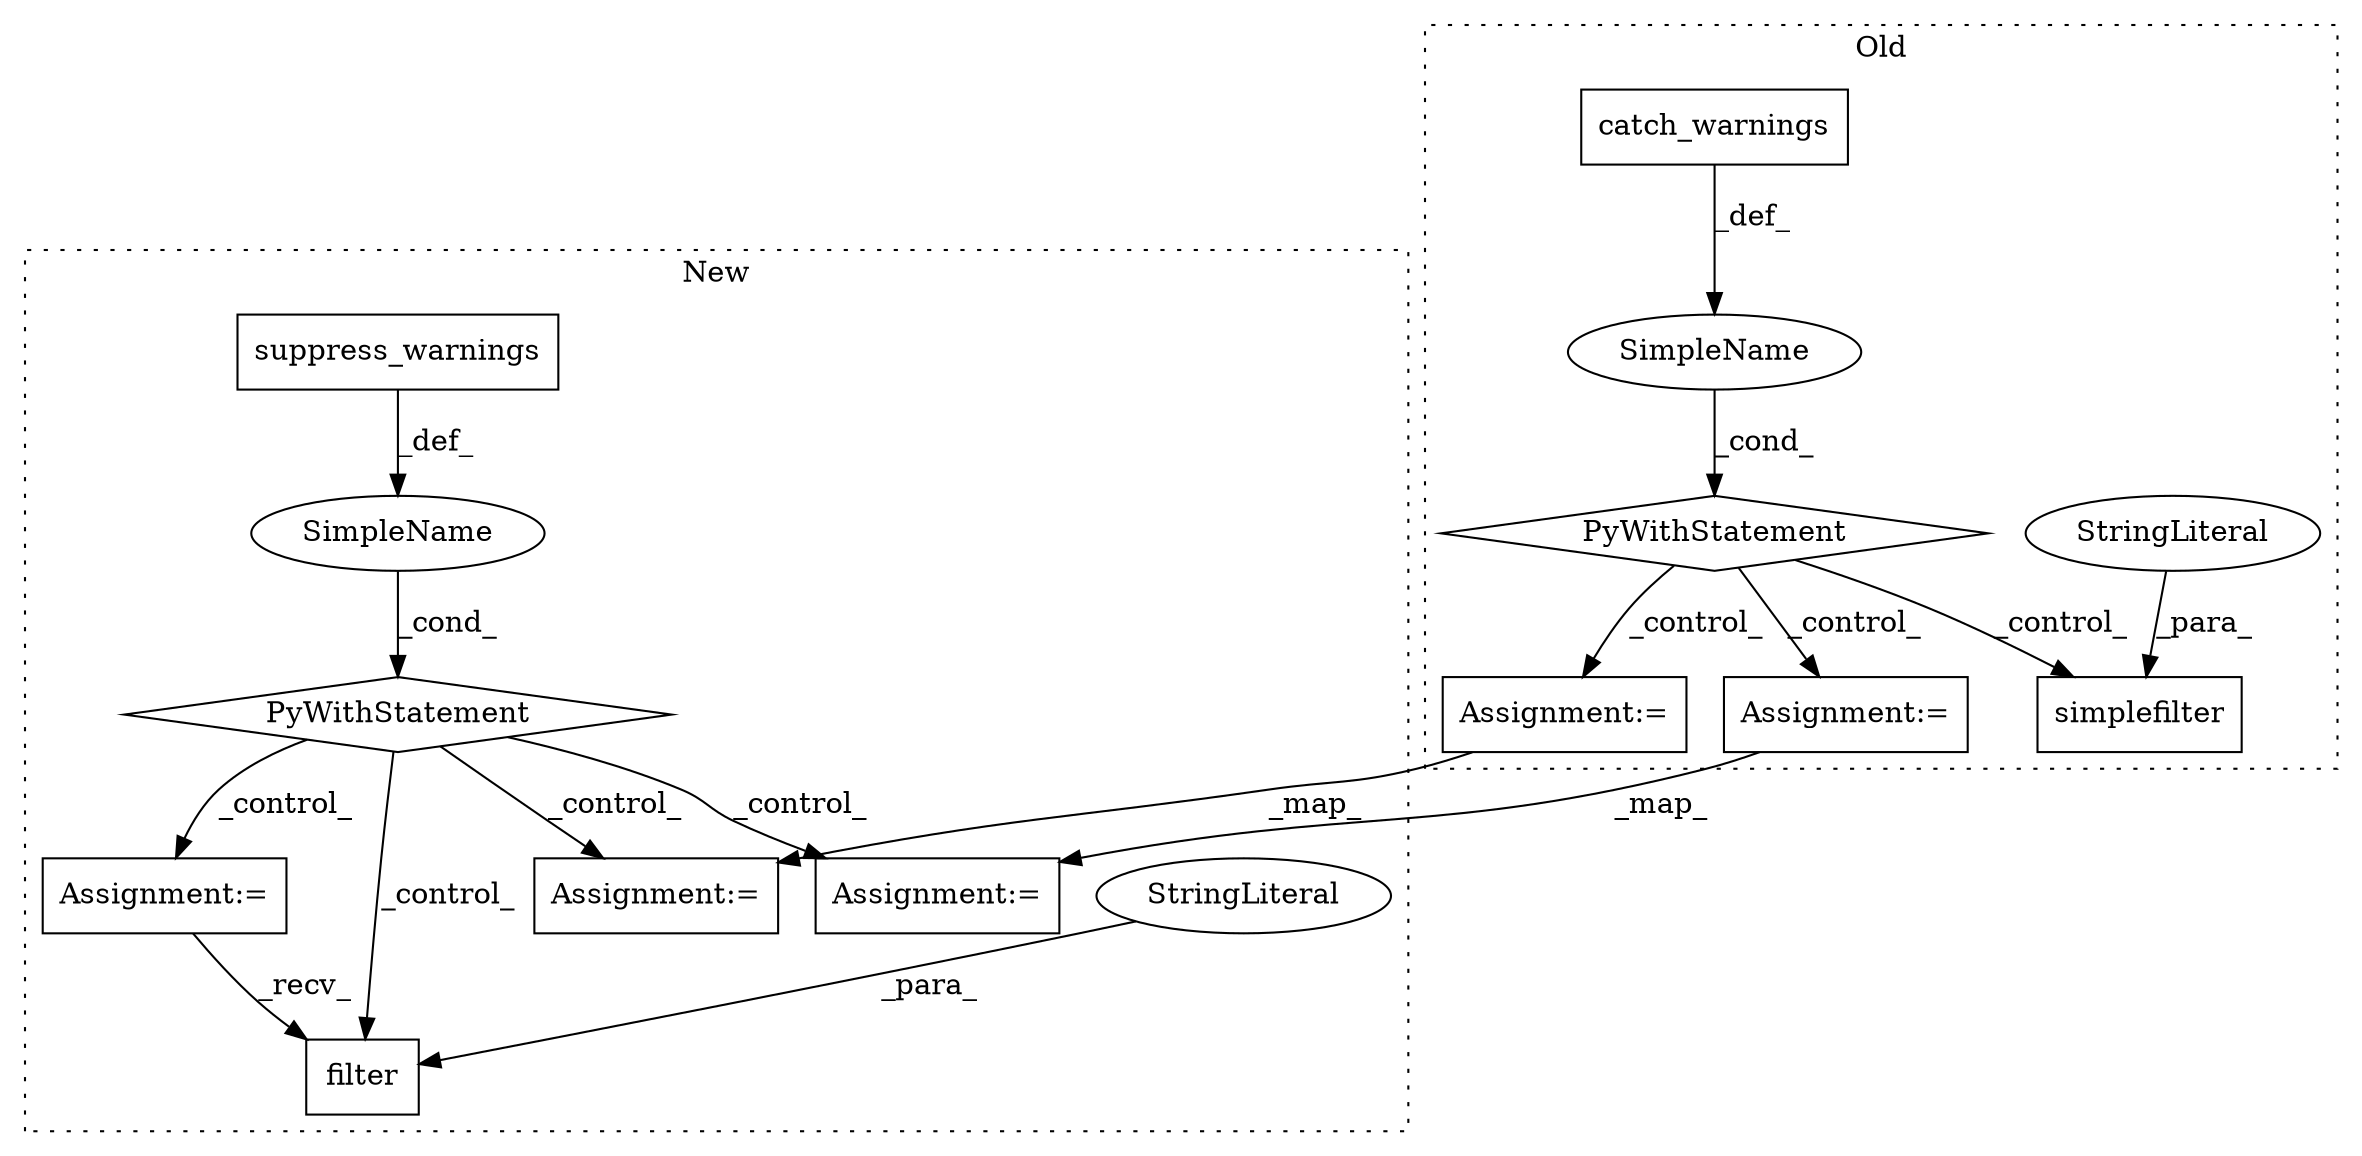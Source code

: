 digraph G {
subgraph cluster0 {
1 [label="PyWithStatement" a="104" s="10022,10057" l="10,2" shape="diamond"];
7 [label="catch_warnings" a="32" s="10041" l="16" shape="box"];
9 [label="simplefilter" a="32" s="10076,10121" l="13,1" shape="box"];
10 [label="SimpleName" a="42" s="" l="" shape="ellipse"];
11 [label="StringLiteral" a="45" s="10089" l="8" shape="ellipse"];
13 [label="Assignment:=" a="7" s="10421" l="1" shape="box"];
15 [label="Assignment:=" a="7" s="10397" l="1" shape="box"];
label = "Old";
style="dotted";
}
subgraph cluster1 {
2 [label="filter" a="32" s="10353,10417" l="7,1" shape="box"];
3 [label="StringLiteral" a="45" s="10384" l="33" shape="ellipse"];
4 [label="SimpleName" a="42" s="" l="" shape="ellipse"];
5 [label="PyWithStatement" a="104" s="10295,10324" l="10,2" shape="diamond"];
6 [label="Assignment:=" a="7" s="10338" l="3" shape="box"];
8 [label="suppress_warnings" a="32" s="10305" l="19" shape="box"];
12 [label="Assignment:=" a="7" s="10458" l="1" shape="box"];
14 [label="Assignment:=" a="7" s="10434" l="1" shape="box"];
label = "New";
style="dotted";
}
1 -> 13 [label="_control_"];
1 -> 9 [label="_control_"];
1 -> 15 [label="_control_"];
3 -> 2 [label="_para_"];
4 -> 5 [label="_cond_"];
5 -> 6 [label="_control_"];
5 -> 14 [label="_control_"];
5 -> 2 [label="_control_"];
5 -> 12 [label="_control_"];
6 -> 2 [label="_recv_"];
7 -> 10 [label="_def_"];
8 -> 4 [label="_def_"];
10 -> 1 [label="_cond_"];
11 -> 9 [label="_para_"];
13 -> 12 [label="_map_"];
15 -> 14 [label="_map_"];
}